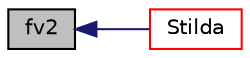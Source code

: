 digraph "fv2"
{
  bgcolor="transparent";
  edge [fontname="Helvetica",fontsize="10",labelfontname="Helvetica",labelfontsize="10"];
  node [fontname="Helvetica",fontsize="10",shape=record];
  rankdir="LR";
  Node48 [label="fv2",height=0.2,width=0.4,color="black", fillcolor="grey75", style="filled", fontcolor="black"];
  Node48 -> Node49 [dir="back",color="midnightblue",fontsize="10",style="solid",fontname="Helvetica"];
  Node49 [label="Stilda",height=0.2,width=0.4,color="red",URL="$classFoam_1_1DASpalartAllmaras.html#a701cc6e9458859b5c35e4b2b52fe1e3e"];
}
